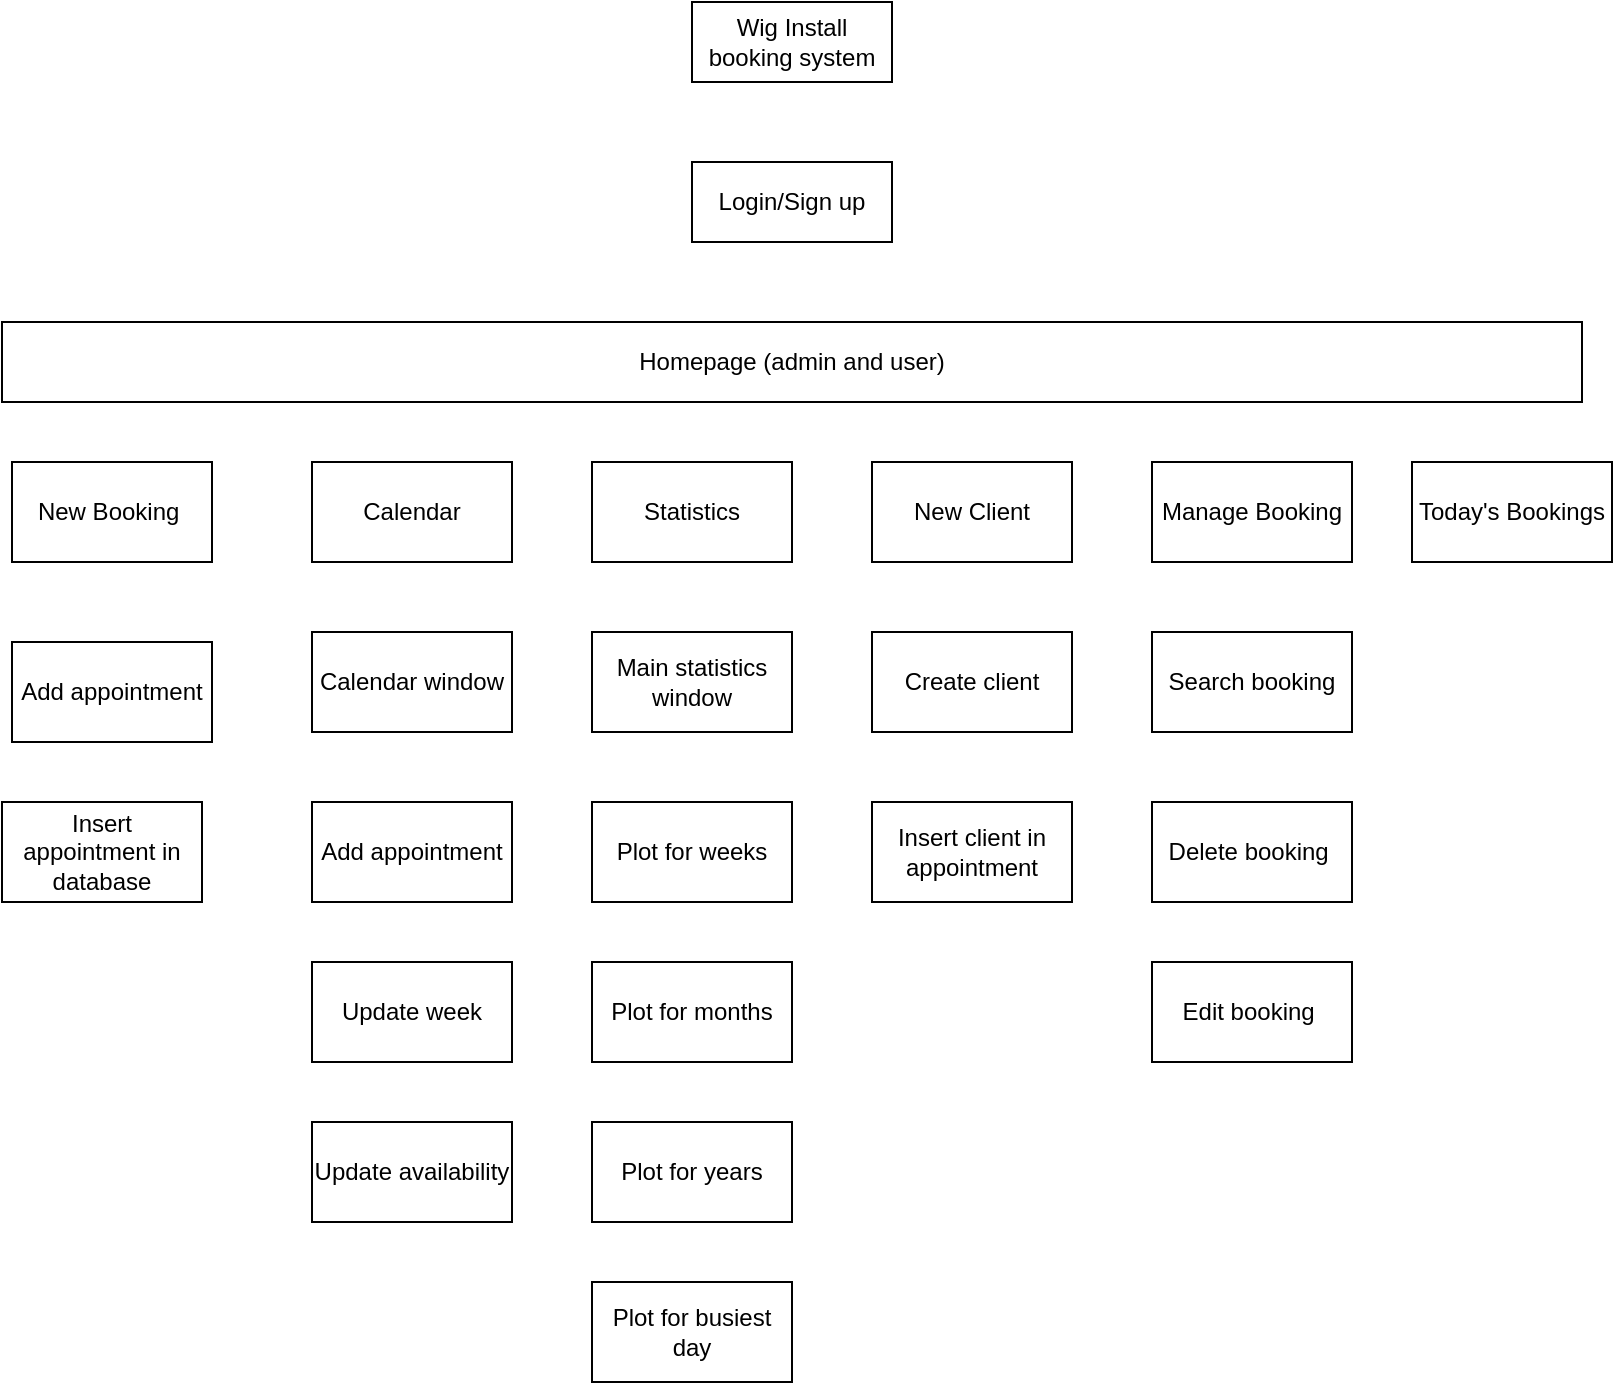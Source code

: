 <mxfile version="26.2.3">
  <diagram name="Page-1" id="0_XSRMOqwUA9aK43pTI8">
    <mxGraphModel dx="1105" dy="474" grid="1" gridSize="10" guides="1" tooltips="1" connect="1" arrows="1" fold="1" page="1" pageScale="1" pageWidth="850" pageHeight="1100" math="0" shadow="0">
      <root>
        <mxCell id="0" />
        <mxCell id="1" parent="0" />
        <mxCell id="44dSVLTpGog5VXZoPd1q-1" value="Wig Install booking system" style="rounded=0;whiteSpace=wrap;html=1;" vertex="1" parent="1">
          <mxGeometry x="360" y="80" width="100" height="40" as="geometry" />
        </mxCell>
        <mxCell id="44dSVLTpGog5VXZoPd1q-2" value="Login/Sign up" style="rounded=0;whiteSpace=wrap;html=1;" vertex="1" parent="1">
          <mxGeometry x="360" y="160" width="100" height="40" as="geometry" />
        </mxCell>
        <mxCell id="44dSVLTpGog5VXZoPd1q-3" value="Homepage (admin and user)" style="rounded=0;whiteSpace=wrap;html=1;" vertex="1" parent="1">
          <mxGeometry x="15" y="240" width="790" height="40" as="geometry" />
        </mxCell>
        <mxCell id="44dSVLTpGog5VXZoPd1q-5" value="New Booking&amp;nbsp;" style="rounded=0;whiteSpace=wrap;html=1;" vertex="1" parent="1">
          <mxGeometry x="20" y="310" width="100" height="50" as="geometry" />
        </mxCell>
        <mxCell id="44dSVLTpGog5VXZoPd1q-6" value="Calendar" style="rounded=0;whiteSpace=wrap;html=1;" vertex="1" parent="1">
          <mxGeometry x="170" y="310" width="100" height="50" as="geometry" />
        </mxCell>
        <mxCell id="44dSVLTpGog5VXZoPd1q-7" value="New Client" style="rounded=0;whiteSpace=wrap;html=1;" vertex="1" parent="1">
          <mxGeometry x="450" y="310" width="100" height="50" as="geometry" />
        </mxCell>
        <mxCell id="44dSVLTpGog5VXZoPd1q-8" value="Manage Booking" style="rounded=0;whiteSpace=wrap;html=1;" vertex="1" parent="1">
          <mxGeometry x="590" y="310" width="100" height="50" as="geometry" />
        </mxCell>
        <mxCell id="44dSVLTpGog5VXZoPd1q-9" value="Today&#39;s Bookings" style="rounded=0;whiteSpace=wrap;html=1;" vertex="1" parent="1">
          <mxGeometry x="720" y="310" width="100" height="50" as="geometry" />
        </mxCell>
        <mxCell id="44dSVLTpGog5VXZoPd1q-10" value="Statistics" style="rounded=0;whiteSpace=wrap;html=1;" vertex="1" parent="1">
          <mxGeometry x="310" y="310" width="100" height="50" as="geometry" />
        </mxCell>
        <mxCell id="44dSVLTpGog5VXZoPd1q-11" value="Insert appointment in database" style="rounded=0;whiteSpace=wrap;html=1;" vertex="1" parent="1">
          <mxGeometry x="15" y="480" width="100" height="50" as="geometry" />
        </mxCell>
        <mxCell id="44dSVLTpGog5VXZoPd1q-12" value="Add appointment" style="rounded=0;whiteSpace=wrap;html=1;" vertex="1" parent="1">
          <mxGeometry x="20" y="400" width="100" height="50" as="geometry" />
        </mxCell>
        <mxCell id="44dSVLTpGog5VXZoPd1q-13" value="Update availability" style="rounded=0;whiteSpace=wrap;html=1;" vertex="1" parent="1">
          <mxGeometry x="170" y="640" width="100" height="50" as="geometry" />
        </mxCell>
        <mxCell id="44dSVLTpGog5VXZoPd1q-14" value="Update week" style="rounded=0;whiteSpace=wrap;html=1;" vertex="1" parent="1">
          <mxGeometry x="170" y="560" width="100" height="50" as="geometry" />
        </mxCell>
        <mxCell id="44dSVLTpGog5VXZoPd1q-15" value="Add appointment" style="rounded=0;whiteSpace=wrap;html=1;" vertex="1" parent="1">
          <mxGeometry x="170" y="480" width="100" height="50" as="geometry" />
        </mxCell>
        <mxCell id="44dSVLTpGog5VXZoPd1q-16" value="Calendar window" style="rounded=0;whiteSpace=wrap;html=1;rotation=0;" vertex="1" parent="1">
          <mxGeometry x="170" y="395" width="100" height="50" as="geometry" />
        </mxCell>
        <mxCell id="44dSVLTpGog5VXZoPd1q-17" value="Plot for busiest day" style="rounded=0;whiteSpace=wrap;html=1;" vertex="1" parent="1">
          <mxGeometry x="310" y="720" width="100" height="50" as="geometry" />
        </mxCell>
        <mxCell id="44dSVLTpGog5VXZoPd1q-18" value="Plot for years" style="rounded=0;whiteSpace=wrap;html=1;" vertex="1" parent="1">
          <mxGeometry x="310" y="640" width="100" height="50" as="geometry" />
        </mxCell>
        <mxCell id="44dSVLTpGog5VXZoPd1q-19" value="Plot for months" style="rounded=0;whiteSpace=wrap;html=1;" vertex="1" parent="1">
          <mxGeometry x="310" y="560" width="100" height="50" as="geometry" />
        </mxCell>
        <mxCell id="44dSVLTpGog5VXZoPd1q-20" value="Plot for weeks" style="rounded=0;whiteSpace=wrap;html=1;" vertex="1" parent="1">
          <mxGeometry x="310" y="480" width="100" height="50" as="geometry" />
        </mxCell>
        <mxCell id="44dSVLTpGog5VXZoPd1q-21" value="Main statistics window" style="rounded=0;whiteSpace=wrap;html=1;" vertex="1" parent="1">
          <mxGeometry x="310" y="395" width="100" height="50" as="geometry" />
        </mxCell>
        <mxCell id="44dSVLTpGog5VXZoPd1q-22" value="Insert client in appointment" style="rounded=0;whiteSpace=wrap;html=1;" vertex="1" parent="1">
          <mxGeometry x="450" y="480" width="100" height="50" as="geometry" />
        </mxCell>
        <mxCell id="44dSVLTpGog5VXZoPd1q-23" value="Create client" style="rounded=0;whiteSpace=wrap;html=1;" vertex="1" parent="1">
          <mxGeometry x="450" y="395" width="100" height="50" as="geometry" />
        </mxCell>
        <mxCell id="44dSVLTpGog5VXZoPd1q-24" value="Delete booking&amp;nbsp;" style="rounded=0;whiteSpace=wrap;html=1;" vertex="1" parent="1">
          <mxGeometry x="590" y="480" width="100" height="50" as="geometry" />
        </mxCell>
        <mxCell id="44dSVLTpGog5VXZoPd1q-25" value="Search booking" style="rounded=0;whiteSpace=wrap;html=1;" vertex="1" parent="1">
          <mxGeometry x="590" y="395" width="100" height="50" as="geometry" />
        </mxCell>
        <mxCell id="44dSVLTpGog5VXZoPd1q-26" value="Edit booking&amp;nbsp;" style="rounded=0;whiteSpace=wrap;html=1;" vertex="1" parent="1">
          <mxGeometry x="590" y="560" width="100" height="50" as="geometry" />
        </mxCell>
      </root>
    </mxGraphModel>
  </diagram>
</mxfile>
